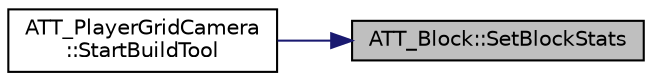 digraph "ATT_Block::SetBlockStats"
{
 // LATEX_PDF_SIZE
  edge [fontname="Helvetica",fontsize="10",labelfontname="Helvetica",labelfontsize="10"];
  node [fontname="Helvetica",fontsize="10",shape=record];
  rankdir="RL";
  Node48 [label="ATT_Block::SetBlockStats",height=0.2,width=0.4,color="black", fillcolor="grey75", style="filled", fontcolor="black",tooltip=" "];
  Node48 -> Node49 [dir="back",color="midnightblue",fontsize="10",style="solid"];
  Node49 [label="ATT_PlayerGridCamera\l::StartBuildTool",height=0.2,width=0.4,color="black", fillcolor="white", style="filled",URL="$class_a_t_t___player_grid_camera.html#a4b6f91d32b63d387425d22faa853895a",tooltip=" "];
}
